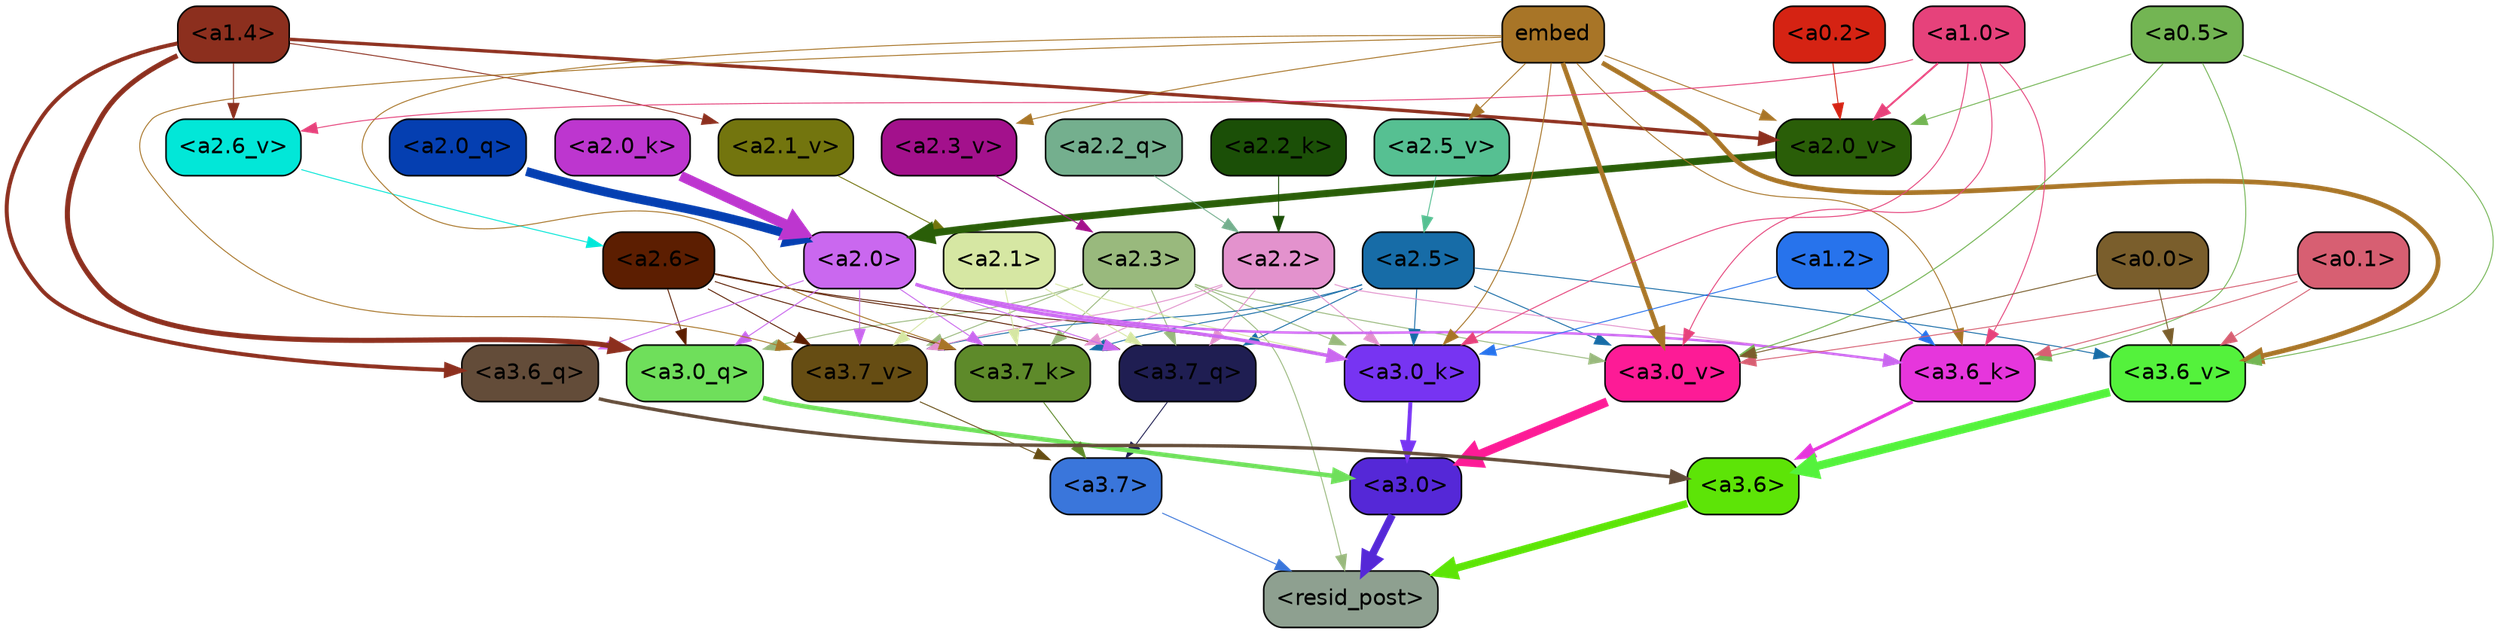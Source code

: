 strict digraph "" {
	graph [bgcolor=transparent,
		layout=dot,
		overlap=false,
		splines=true
	];
	"<a3.7>"	[color=black,
		fillcolor="#3a76db",
		fontname=Helvetica,
		shape=box,
		style="filled, rounded"];
	"<resid_post>"	[color=black,
		fillcolor="#8ea090",
		fontname=Helvetica,
		shape=box,
		style="filled, rounded"];
	"<a3.7>" -> "<resid_post>"	[color="#3a76db",
		penwidth=0.6];
	"<a3.6>"	[color=black,
		fillcolor="#5de407",
		fontname=Helvetica,
		shape=box,
		style="filled, rounded"];
	"<a3.6>" -> "<resid_post>"	[color="#5de407",
		penwidth=4.753257989883423];
	"<a3.0>"	[color=black,
		fillcolor="#5528d7",
		fontname=Helvetica,
		shape=box,
		style="filled, rounded"];
	"<a3.0>" -> "<resid_post>"	[color="#5528d7",
		penwidth=4.90053927898407];
	"<a2.3>"	[color=black,
		fillcolor="#99b97d",
		fontname=Helvetica,
		shape=box,
		style="filled, rounded"];
	"<a2.3>" -> "<resid_post>"	[color="#99b97d",
		penwidth=0.6];
	"<a3.7_q>"	[color=black,
		fillcolor="#1f1e52",
		fontname=Helvetica,
		shape=box,
		style="filled, rounded"];
	"<a2.3>" -> "<a3.7_q>"	[color="#99b97d",
		penwidth=0.6];
	"<a3.0_q>"	[color=black,
		fillcolor="#6fdf5b",
		fontname=Helvetica,
		shape=box,
		style="filled, rounded"];
	"<a2.3>" -> "<a3.0_q>"	[color="#99b97d",
		penwidth=0.6];
	"<a3.7_k>"	[color=black,
		fillcolor="#5e8a2a",
		fontname=Helvetica,
		shape=box,
		style="filled, rounded"];
	"<a2.3>" -> "<a3.7_k>"	[color="#99b97d",
		penwidth=0.6];
	"<a3.0_k>"	[color=black,
		fillcolor="#7734f2",
		fontname=Helvetica,
		shape=box,
		style="filled, rounded"];
	"<a2.3>" -> "<a3.0_k>"	[color="#99b97d",
		penwidth=0.6];
	"<a3.7_v>"	[color=black,
		fillcolor="#664d13",
		fontname=Helvetica,
		shape=box,
		style="filled, rounded"];
	"<a2.3>" -> "<a3.7_v>"	[color="#99b97d",
		penwidth=0.6];
	"<a3.0_v>"	[color=black,
		fillcolor="#fd1b96",
		fontname=Helvetica,
		shape=box,
		style="filled, rounded"];
	"<a2.3>" -> "<a3.0_v>"	[color="#99b97d",
		penwidth=0.6];
	"<a3.7_q>" -> "<a3.7>"	[color="#1f1e52",
		penwidth=0.6];
	"<a3.6_q>"	[color=black,
		fillcolor="#634c39",
		fontname=Helvetica,
		shape=box,
		style="filled, rounded"];
	"<a3.6_q>" -> "<a3.6>"	[color="#634c39",
		penwidth=2.160832464694977];
	"<a3.0_q>" -> "<a3.0>"	[color="#6fdf5b",
		penwidth=2.870753765106201];
	"<a3.7_k>" -> "<a3.7>"	[color="#5e8a2a",
		penwidth=0.6];
	"<a3.6_k>"	[color=black,
		fillcolor="#e636dc",
		fontname=Helvetica,
		shape=box,
		style="filled, rounded"];
	"<a3.6_k>" -> "<a3.6>"	[color="#e636dc",
		penwidth=2.13908451795578];
	"<a3.0_k>" -> "<a3.0>"	[color="#7734f2",
		penwidth=2.520303964614868];
	"<a3.7_v>" -> "<a3.7>"	[color="#664d13",
		penwidth=0.6];
	"<a3.6_v>"	[color=black,
		fillcolor="#54f23c",
		fontname=Helvetica,
		shape=box,
		style="filled, rounded"];
	"<a3.6_v>" -> "<a3.6>"	[color="#54f23c",
		penwidth=5.297133803367615];
	"<a3.0_v>" -> "<a3.0>"	[color="#fd1b96",
		penwidth=5.680712580680847];
	"<a2.6>"	[color=black,
		fillcolor="#5c1e01",
		fontname=Helvetica,
		shape=box,
		style="filled, rounded"];
	"<a2.6>" -> "<a3.7_q>"	[color="#5c1e01",
		penwidth=0.6];
	"<a2.6>" -> "<a3.0_q>"	[color="#5c1e01",
		penwidth=0.6];
	"<a2.6>" -> "<a3.7_k>"	[color="#5c1e01",
		penwidth=0.6];
	"<a2.6>" -> "<a3.0_k>"	[color="#5c1e01",
		penwidth=0.6];
	"<a2.6>" -> "<a3.7_v>"	[color="#5c1e01",
		penwidth=0.6];
	"<a2.5>"	[color=black,
		fillcolor="#176ca7",
		fontname=Helvetica,
		shape=box,
		style="filled, rounded"];
	"<a2.5>" -> "<a3.7_q>"	[color="#176ca7",
		penwidth=0.6];
	"<a2.5>" -> "<a3.7_k>"	[color="#176ca7",
		penwidth=0.6];
	"<a2.5>" -> "<a3.0_k>"	[color="#176ca7",
		penwidth=0.6];
	"<a2.5>" -> "<a3.7_v>"	[color="#176ca7",
		penwidth=0.6];
	"<a2.5>" -> "<a3.6_v>"	[color="#176ca7",
		penwidth=0.6];
	"<a2.5>" -> "<a3.0_v>"	[color="#176ca7",
		penwidth=0.6];
	"<a2.2>"	[color=black,
		fillcolor="#e392cd",
		fontname=Helvetica,
		shape=box,
		style="filled, rounded"];
	"<a2.2>" -> "<a3.7_q>"	[color="#e392cd",
		penwidth=0.6];
	"<a2.2>" -> "<a3.7_k>"	[color="#e392cd",
		penwidth=0.6];
	"<a2.2>" -> "<a3.6_k>"	[color="#e392cd",
		penwidth=0.6];
	"<a2.2>" -> "<a3.0_k>"	[color="#e392cd",
		penwidth=0.6];
	"<a2.2>" -> "<a3.7_v>"	[color="#e392cd",
		penwidth=0.6];
	"<a2.1>"	[color=black,
		fillcolor="#d6e7a3",
		fontname=Helvetica,
		shape=box,
		style="filled, rounded"];
	"<a2.1>" -> "<a3.7_q>"	[color="#d6e7a3",
		penwidth=0.6];
	"<a2.1>" -> "<a3.7_k>"	[color="#d6e7a3",
		penwidth=0.6];
	"<a2.1>" -> "<a3.0_k>"	[color="#d6e7a3",
		penwidth=0.6];
	"<a2.1>" -> "<a3.7_v>"	[color="#d6e7a3",
		penwidth=0.6];
	"<a2.0>"	[color=black,
		fillcolor="#ca68ef",
		fontname=Helvetica,
		shape=box,
		style="filled, rounded"];
	"<a2.0>" -> "<a3.7_q>"	[color="#ca68ef",
		penwidth=0.6];
	"<a2.0>" -> "<a3.6_q>"	[color="#ca68ef",
		penwidth=0.6];
	"<a2.0>" -> "<a3.0_q>"	[color="#ca68ef",
		penwidth=0.6];
	"<a2.0>" -> "<a3.7_k>"	[color="#ca68ef",
		penwidth=0.6];
	"<a2.0>" -> "<a3.6_k>"	[color="#ca68ef",
		penwidth=1.5348684191703796];
	"<a2.0>" -> "<a3.0_k>"	[color="#ca68ef",
		penwidth=2.172017753124237];
	"<a2.0>" -> "<a3.7_v>"	[color="#ca68ef",
		penwidth=0.6];
	"<a1.4>"	[color=black,
		fillcolor="#8c2f1e",
		fontname=Helvetica,
		shape=box,
		style="filled, rounded"];
	"<a1.4>" -> "<a3.6_q>"	[color="#8c2f1e",
		penwidth=2.532623291015625];
	"<a1.4>" -> "<a3.0_q>"	[color="#8c2f1e",
		penwidth=3.2595192790031433];
	"<a2.6_v>"	[color=black,
		fillcolor="#02e7d8",
		fontname=Helvetica,
		shape=box,
		style="filled, rounded"];
	"<a1.4>" -> "<a2.6_v>"	[color="#8c2f1e",
		penwidth=0.6];
	"<a2.1_v>"	[color=black,
		fillcolor="#73750e",
		fontname=Helvetica,
		shape=box,
		style="filled, rounded"];
	"<a1.4>" -> "<a2.1_v>"	[color="#8c2f1e",
		penwidth=0.6];
	"<a2.0_v>"	[color=black,
		fillcolor="#2a5e08",
		fontname=Helvetica,
		shape=box,
		style="filled, rounded"];
	"<a1.4>" -> "<a2.0_v>"	[color="#8c2f1e",
		penwidth=2.1199009865522385];
	embed	[color=black,
		fillcolor="#a87527",
		fontname=Helvetica,
		shape=box,
		style="filled, rounded"];
	embed -> "<a3.7_k>"	[color="#a87527",
		penwidth=0.6];
	embed -> "<a3.6_k>"	[color="#a87527",
		penwidth=0.6];
	embed -> "<a3.0_k>"	[color="#a87527",
		penwidth=0.6117386221885681];
	embed -> "<a3.7_v>"	[color="#a87527",
		penwidth=0.6];
	embed -> "<a3.6_v>"	[color="#a87527",
		penwidth=3.0186105966567993];
	embed -> "<a3.0_v>"	[color="#a87527",
		penwidth=2.969020187854767];
	"<a2.5_v>"	[color=black,
		fillcolor="#56c092",
		fontname=Helvetica,
		shape=box,
		style="filled, rounded"];
	embed -> "<a2.5_v>"	[color="#a87527",
		penwidth=0.6];
	"<a2.3_v>"	[color=black,
		fillcolor="#a3118c",
		fontname=Helvetica,
		shape=box,
		style="filled, rounded"];
	embed -> "<a2.3_v>"	[color="#a87527",
		penwidth=0.6];
	embed -> "<a2.0_v>"	[color="#a87527",
		penwidth=0.6];
	"<a1.2>"	[color=black,
		fillcolor="#2773ec",
		fontname=Helvetica,
		shape=box,
		style="filled, rounded"];
	"<a1.2>" -> "<a3.6_k>"	[color="#2773ec",
		penwidth=0.6];
	"<a1.2>" -> "<a3.0_k>"	[color="#2773ec",
		penwidth=0.6];
	"<a1.0>"	[color=black,
		fillcolor="#e6427b",
		fontname=Helvetica,
		shape=box,
		style="filled, rounded"];
	"<a1.0>" -> "<a3.6_k>"	[color="#e6427b",
		penwidth=0.6];
	"<a1.0>" -> "<a3.0_k>"	[color="#e6427b",
		penwidth=0.6];
	"<a1.0>" -> "<a3.0_v>"	[color="#e6427b",
		penwidth=0.6];
	"<a1.0>" -> "<a2.6_v>"	[color="#e6427b",
		penwidth=0.6];
	"<a1.0>" -> "<a2.0_v>"	[color="#e6427b",
		penwidth=1.237271785736084];
	"<a0.5>"	[color=black,
		fillcolor="#73b553",
		fontname=Helvetica,
		shape=box,
		style="filled, rounded"];
	"<a0.5>" -> "<a3.6_k>"	[color="#73b553",
		penwidth=0.6];
	"<a0.5>" -> "<a3.6_v>"	[color="#73b553",
		penwidth=0.6];
	"<a0.5>" -> "<a3.0_v>"	[color="#73b553",
		penwidth=0.6409564018249512];
	"<a0.5>" -> "<a2.0_v>"	[color="#73b553",
		penwidth=0.6];
	"<a0.1>"	[color=black,
		fillcolor="#d75f72",
		fontname=Helvetica,
		shape=box,
		style="filled, rounded"];
	"<a0.1>" -> "<a3.6_k>"	[color="#d75f72",
		penwidth=0.6];
	"<a0.1>" -> "<a3.6_v>"	[color="#d75f72",
		penwidth=0.6];
	"<a0.1>" -> "<a3.0_v>"	[color="#d75f72",
		penwidth=0.6];
	"<a0.0>"	[color=black,
		fillcolor="#7a5e2c",
		fontname=Helvetica,
		shape=box,
		style="filled, rounded"];
	"<a0.0>" -> "<a3.6_v>"	[color="#7a5e2c",
		penwidth=0.6];
	"<a0.0>" -> "<a3.0_v>"	[color="#7a5e2c",
		penwidth=0.6];
	"<a2.2_q>"	[color=black,
		fillcolor="#74af8e",
		fontname=Helvetica,
		shape=box,
		style="filled, rounded"];
	"<a2.2_q>" -> "<a2.2>"	[color="#74af8e",
		penwidth=0.6];
	"<a2.0_q>"	[color=black,
		fillcolor="#053fb1",
		fontname=Helvetica,
		shape=box,
		style="filled, rounded"];
	"<a2.0_q>" -> "<a2.0>"	[color="#053fb1",
		penwidth=5.682948350906372];
	"<a2.2_k>"	[color=black,
		fillcolor="#1b4f07",
		fontname=Helvetica,
		shape=box,
		style="filled, rounded"];
	"<a2.2_k>" -> "<a2.2>"	[color="#1b4f07",
		penwidth=0.6];
	"<a2.0_k>"	[color=black,
		fillcolor="#bd36cf",
		fontname=Helvetica,
		shape=box,
		style="filled, rounded"];
	"<a2.0_k>" -> "<a2.0>"	[color="#bd36cf",
		penwidth=6.450693130493164];
	"<a2.6_v>" -> "<a2.6>"	[color="#02e7d8",
		penwidth=0.6];
	"<a2.5_v>" -> "<a2.5>"	[color="#56c092",
		penwidth=0.6];
	"<a2.3_v>" -> "<a2.3>"	[color="#a3118c",
		penwidth=0.6];
	"<a2.1_v>" -> "<a2.1>"	[color="#73750e",
		penwidth=0.6];
	"<a2.0_v>" -> "<a2.0>"	[color="#2a5e08",
		penwidth=4.592647075653076];
	"<a0.2>"	[color=black,
		fillcolor="#d52313",
		fontname=Helvetica,
		shape=box,
		style="filled, rounded"];
	"<a0.2>" -> "<a2.0_v>"	[color="#d52313",
		penwidth=0.6];
}
